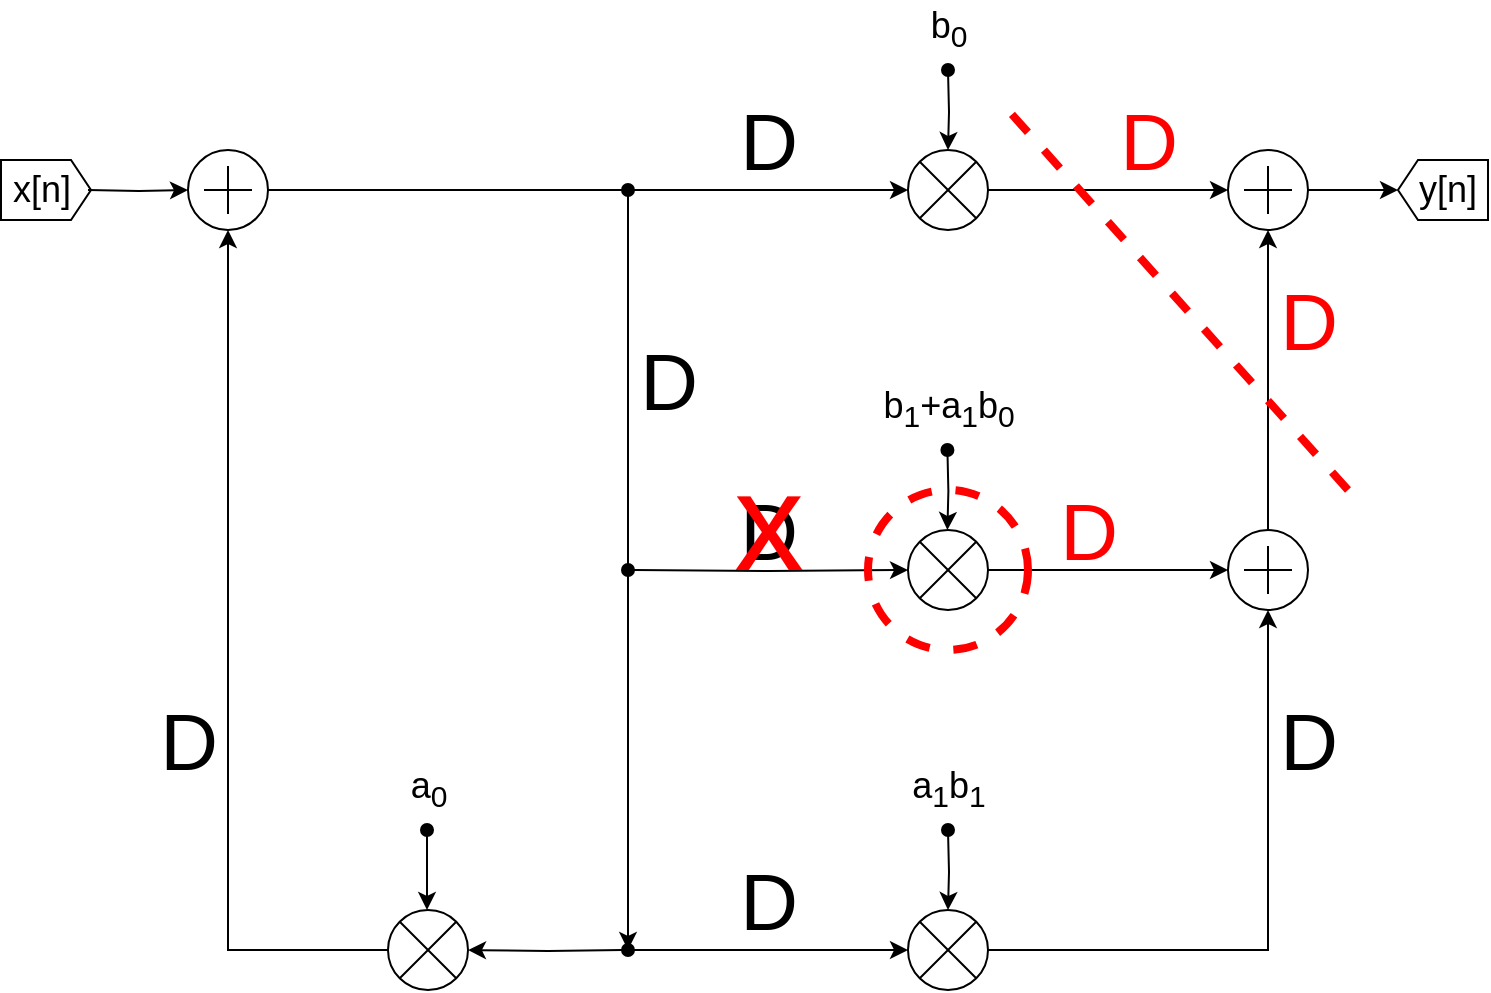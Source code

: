 <mxfile version="13.9.2" type="device"><diagram id="9C9626DIq6xRGf7IBnFi" name="Pagina-1"><mxGraphModel dx="1422" dy="762" grid="1" gridSize="10" guides="1" tooltips="1" connect="1" arrows="1" fold="1" page="1" pageScale="1" pageWidth="827" pageHeight="1169" math="0" shadow="0"><root><mxCell id="0"/><mxCell id="1" parent="0"/><mxCell id="s7MW5YApltstBMUDPWMj-1" style="edgeStyle=orthogonalEdgeStyle;rounded=0;orthogonalLoop=1;jettySize=auto;html=1;entryX=0;entryY=0.5;entryDx=0;entryDy=0;entryPerimeter=0;" parent="1" source="s7MW5YApltstBMUDPWMj-3" target="s7MW5YApltstBMUDPWMj-5" edge="1"><mxGeometry relative="1" as="geometry"/></mxCell><mxCell id="s7MW5YApltstBMUDPWMj-2" style="edgeStyle=orthogonalEdgeStyle;rounded=0;orthogonalLoop=1;jettySize=auto;html=1;startArrow=oval;startFill=1;" parent="1" target="s7MW5YApltstBMUDPWMj-3" edge="1"><mxGeometry relative="1" as="geometry"><mxPoint x="507" y="80" as="sourcePoint"/></mxGeometry></mxCell><mxCell id="s7MW5YApltstBMUDPWMj-3" value="" style="verticalLabelPosition=bottom;shadow=0;dashed=0;align=center;html=1;verticalAlign=top;shape=mxgraph.electrical.abstract.multiplier;" parent="1" vertex="1"><mxGeometry x="487" y="120" width="40" height="40" as="geometry"/></mxCell><mxCell id="s7MW5YApltstBMUDPWMj-4" value="" style="edgeStyle=orthogonalEdgeStyle;rounded=0;orthogonalLoop=1;jettySize=auto;html=1;" parent="1" source="s7MW5YApltstBMUDPWMj-5" edge="1"><mxGeometry relative="1" as="geometry"><mxPoint x="732" y="140" as="targetPoint"/></mxGeometry></mxCell><mxCell id="s7MW5YApltstBMUDPWMj-5" value="" style="verticalLabelPosition=bottom;shadow=0;dashed=0;align=center;html=1;verticalAlign=top;shape=mxgraph.electrical.abstract.summation_point;" parent="1" vertex="1"><mxGeometry x="647" y="120" width="40" height="40" as="geometry"/></mxCell><mxCell id="s7MW5YApltstBMUDPWMj-6" style="edgeStyle=orthogonalEdgeStyle;rounded=0;orthogonalLoop=1;jettySize=auto;html=1;entryX=0;entryY=0.5;entryDx=0;entryDy=0;entryPerimeter=0;" parent="1" source="s7MW5YApltstBMUDPWMj-7" target="s7MW5YApltstBMUDPWMj-3" edge="1"><mxGeometry relative="1" as="geometry"/></mxCell><mxCell id="s7MW5YApltstBMUDPWMj-7" value="" style="verticalLabelPosition=bottom;shadow=0;dashed=0;align=center;html=1;verticalAlign=top;shape=mxgraph.electrical.abstract.summation_point;" parent="1" vertex="1"><mxGeometry x="127" y="120" width="40" height="40" as="geometry"/></mxCell><mxCell id="s7MW5YApltstBMUDPWMj-8" value="" style="edgeStyle=orthogonalEdgeStyle;rounded=0;orthogonalLoop=1;jettySize=auto;html=1;" parent="1" target="s7MW5YApltstBMUDPWMj-7" edge="1"><mxGeometry relative="1" as="geometry"><mxPoint x="77" y="140" as="sourcePoint"/></mxGeometry></mxCell><mxCell id="s7MW5YApltstBMUDPWMj-11" value="" style="edgeStyle=orthogonalEdgeStyle;rounded=0;orthogonalLoop=1;jettySize=auto;html=1;startArrow=oval;startFill=1;entryX=1;entryY=0.5;entryDx=0;entryDy=0;entryPerimeter=0;" parent="1" target="s7MW5YApltstBMUDPWMj-24" edge="1"><mxGeometry relative="1" as="geometry"><mxPoint x="347" y="520" as="sourcePoint"/><mxPoint x="282" y="520" as="targetPoint"/><Array as="points"/></mxGeometry></mxCell><mxCell id="s7MW5YApltstBMUDPWMj-12" value="" style="edgeStyle=orthogonalEdgeStyle;rounded=0;orthogonalLoop=1;jettySize=auto;html=1;entryX=0;entryY=0.5;entryDx=0;entryDy=0;entryPerimeter=0;" parent="1" target="s7MW5YApltstBMUDPWMj-20" edge="1"><mxGeometry relative="1" as="geometry"><mxPoint x="347" y="520" as="sourcePoint"/><mxPoint x="517" y="559.5" as="targetPoint"/><Array as="points"><mxPoint x="397" y="520"/><mxPoint x="397" y="520"/></Array></mxGeometry></mxCell><mxCell id="s7MW5YApltstBMUDPWMj-13" value="&lt;font style=&quot;font-size: 18px&quot;&gt;x[n]&lt;/font&gt;" style="text;html=1;strokeColor=none;fillColor=none;align=center;verticalAlign=middle;whiteSpace=wrap;rounded=0;" parent="1" vertex="1"><mxGeometry x="33.5" y="130" width="40" height="20" as="geometry"/></mxCell><mxCell id="s7MW5YApltstBMUDPWMj-14" value="&lt;font style=&quot;font-size: 18px&quot;&gt;y[n]&lt;/font&gt;" style="text;html=1;strokeColor=none;fillColor=none;align=center;verticalAlign=middle;whiteSpace=wrap;rounded=0;" parent="1" vertex="1"><mxGeometry x="737" y="130" width="40" height="20" as="geometry"/></mxCell><mxCell id="s7MW5YApltstBMUDPWMj-15" value="&lt;font style=&quot;font-size: 18px&quot;&gt;b&lt;sub&gt;0&lt;/sub&gt;&lt;/font&gt;" style="text;html=1;align=center;verticalAlign=middle;resizable=0;points=[];autosize=1;" parent="1" vertex="1"><mxGeometry x="492" y="45" width="30" height="30" as="geometry"/></mxCell><mxCell id="s7MW5YApltstBMUDPWMj-16" value="&lt;span style=&quot;font-size: 18px&quot;&gt;a&lt;sub&gt;1&lt;/sub&gt;b&lt;sub&gt;1&lt;/sub&gt;&lt;/span&gt;" style="text;html=1;align=center;verticalAlign=middle;resizable=0;points=[];autosize=1;" parent="1" vertex="1"><mxGeometry x="482" y="425" width="50" height="30" as="geometry"/></mxCell><mxCell id="s7MW5YApltstBMUDPWMj-17" value="&lt;span style=&quot;font-size: 18px&quot;&gt;a&lt;sub&gt;0&lt;/sub&gt;&lt;/span&gt;" style="text;html=1;align=center;verticalAlign=middle;resizable=0;points=[];autosize=1;" parent="1" vertex="1"><mxGeometry x="232" y="425" width="30" height="30" as="geometry"/></mxCell><mxCell id="s7MW5YApltstBMUDPWMj-18" style="edgeStyle=orthogonalEdgeStyle;rounded=0;orthogonalLoop=1;jettySize=auto;html=1;startArrow=oval;startFill=1;" parent="1" target="s7MW5YApltstBMUDPWMj-20" edge="1"><mxGeometry relative="1" as="geometry"><mxPoint x="507" y="460" as="sourcePoint"/></mxGeometry></mxCell><mxCell id="s7MW5YApltstBMUDPWMj-19" style="edgeStyle=orthogonalEdgeStyle;rounded=0;orthogonalLoop=1;jettySize=auto;html=1;entryX=0.5;entryY=1;entryDx=0;entryDy=0;entryPerimeter=0;startArrow=none;startFill=0;" parent="1" source="s7MW5YApltstBMUDPWMj-20" target="s7MW5YApltstBMUDPWMj-27" edge="1"><mxGeometry relative="1" as="geometry"/></mxCell><mxCell id="s7MW5YApltstBMUDPWMj-20" value="" style="verticalLabelPosition=bottom;shadow=0;dashed=0;align=center;html=1;verticalAlign=top;shape=mxgraph.electrical.abstract.multiplier;" parent="1" vertex="1"><mxGeometry x="487" y="500" width="40" height="40" as="geometry"/></mxCell><mxCell id="s7MW5YApltstBMUDPWMj-21" style="edgeStyle=orthogonalEdgeStyle;rounded=0;orthogonalLoop=1;jettySize=auto;html=1;startArrow=oval;startFill=1;" parent="1" edge="1"><mxGeometry relative="1" as="geometry"><mxPoint x="246.5" y="460" as="sourcePoint"/><mxPoint x="246.5" y="500" as="targetPoint"/><Array as="points"><mxPoint x="246.5" y="480"/><mxPoint x="246.5" y="480"/></Array></mxGeometry></mxCell><mxCell id="s7MW5YApltstBMUDPWMj-22" style="edgeStyle=orthogonalEdgeStyle;rounded=0;orthogonalLoop=1;jettySize=auto;html=1;startArrow=oval;startFill=1;" parent="1" edge="1"><mxGeometry relative="1" as="geometry"><mxPoint x="347" y="520" as="targetPoint"/><mxPoint x="347" y="140" as="sourcePoint"/></mxGeometry></mxCell><mxCell id="s7MW5YApltstBMUDPWMj-23" style="edgeStyle=orthogonalEdgeStyle;rounded=0;orthogonalLoop=1;jettySize=auto;html=1;entryX=0.5;entryY=1;entryDx=0;entryDy=0;entryPerimeter=0;" parent="1" source="s7MW5YApltstBMUDPWMj-24" target="s7MW5YApltstBMUDPWMj-7" edge="1"><mxGeometry relative="1" as="geometry"/></mxCell><mxCell id="s7MW5YApltstBMUDPWMj-24" value="" style="verticalLabelPosition=bottom;shadow=0;dashed=0;align=center;html=1;verticalAlign=top;shape=mxgraph.electrical.abstract.multiplier;" parent="1" vertex="1"><mxGeometry x="227" y="500" width="40" height="40" as="geometry"/></mxCell><mxCell id="s7MW5YApltstBMUDPWMj-25" style="edgeStyle=orthogonalEdgeStyle;rounded=0;orthogonalLoop=1;jettySize=auto;html=1;startArrow=none;startFill=0;" parent="1" source="s7MW5YApltstBMUDPWMj-30" target="s7MW5YApltstBMUDPWMj-27" edge="1"><mxGeometry relative="1" as="geometry"><mxPoint x="327" y="330" as="sourcePoint"/></mxGeometry></mxCell><mxCell id="s7MW5YApltstBMUDPWMj-26" style="edgeStyle=orthogonalEdgeStyle;rounded=0;orthogonalLoop=1;jettySize=auto;html=1;entryX=0.5;entryY=1;entryDx=0;entryDy=0;entryPerimeter=0;startArrow=none;startFill=0;" parent="1" source="s7MW5YApltstBMUDPWMj-27" target="s7MW5YApltstBMUDPWMj-5" edge="1"><mxGeometry relative="1" as="geometry"/></mxCell><mxCell id="s7MW5YApltstBMUDPWMj-27" value="" style="verticalLabelPosition=bottom;shadow=0;dashed=0;align=center;html=1;verticalAlign=top;shape=mxgraph.electrical.abstract.summation_point;" parent="1" vertex="1"><mxGeometry x="647" y="310" width="40" height="40" as="geometry"/></mxCell><mxCell id="s7MW5YApltstBMUDPWMj-28" style="edgeStyle=orthogonalEdgeStyle;rounded=0;orthogonalLoop=1;jettySize=auto;html=1;startArrow=oval;startFill=1;" parent="1" target="s7MW5YApltstBMUDPWMj-30" edge="1"><mxGeometry relative="1" as="geometry"><mxPoint x="667" y="330" as="targetPoint"/><mxPoint x="347" y="330" as="sourcePoint"/></mxGeometry></mxCell><mxCell id="s7MW5YApltstBMUDPWMj-29" value="" style="group;strokeWidth=3;" parent="1" vertex="1" connectable="0"><mxGeometry x="487" y="270" width="80" height="110" as="geometry"/></mxCell><mxCell id="s7MW5YApltstBMUDPWMj-30" value="" style="verticalLabelPosition=bottom;shadow=0;dashed=0;align=center;html=1;verticalAlign=top;shape=mxgraph.electrical.abstract.multiplier;" parent="s7MW5YApltstBMUDPWMj-29" vertex="1"><mxGeometry y="40" width="40" height="40" as="geometry"/></mxCell><mxCell id="s7MW5YApltstBMUDPWMj-31" style="edgeStyle=orthogonalEdgeStyle;rounded=0;orthogonalLoop=1;jettySize=auto;html=1;startArrow=oval;startFill=1;" parent="s7MW5YApltstBMUDPWMj-29" edge="1"><mxGeometry relative="1" as="geometry"><mxPoint x="19.71" as="sourcePoint"/><mxPoint x="19.71" y="40" as="targetPoint"/></mxGeometry></mxCell><mxCell id="s7MW5YApltstBMUDPWMj-40" value="" style="ellipse;whiteSpace=wrap;html=1;aspect=fixed;fillColor=none;dashed=1;strokeColor=#FF0000;strokeWidth=4;" parent="s7MW5YApltstBMUDPWMj-29" vertex="1"><mxGeometry x="-20" y="20" width="80" height="80" as="geometry"/></mxCell><mxCell id="s7MW5YApltstBMUDPWMj-32" value="&lt;font style=&quot;font-size: 18px&quot;&gt;b&lt;sub&gt;1&lt;/sub&gt;+a&lt;sub&gt;1&lt;/sub&gt;b&lt;sub&gt;0&lt;/sub&gt;&lt;/font&gt;" style="text;html=1;align=center;verticalAlign=middle;resizable=0;points=[];autosize=1;" parent="1" vertex="1"><mxGeometry x="467" y="235" width="80" height="30" as="geometry"/></mxCell><mxCell id="s7MW5YApltstBMUDPWMj-33" value="&lt;font style=&quot;font-size: 40px&quot;&gt;D&lt;/font&gt;" style="text;html=1;align=center;verticalAlign=middle;resizable=0;points=[];autosize=1;" parent="1" vertex="1"><mxGeometry x="347" y="220" width="40" height="30" as="geometry"/></mxCell><mxCell id="s7MW5YApltstBMUDPWMj-34" value="" style="endArrow=none;dashed=1;html=1;strokeWidth=4;fontColor=#FF0000;strokeColor=#FF0000;" parent="1" edge="1"><mxGeometry width="50" height="50" relative="1" as="geometry"><mxPoint x="707" y="290" as="sourcePoint"/><mxPoint x="537" y="100" as="targetPoint"/></mxGeometry></mxCell><mxCell id="s7MW5YApltstBMUDPWMj-35" value="&lt;font style=&quot;font-size: 40px&quot;&gt;D&lt;/font&gt;" style="text;html=1;align=center;verticalAlign=middle;resizable=0;points=[];autosize=1;fontColor=#FF0000;" parent="1" vertex="1"><mxGeometry x="667" y="190" width="40" height="30" as="geometry"/></mxCell><mxCell id="s7MW5YApltstBMUDPWMj-36" value="&lt;font style=&quot;font-size: 40px&quot;&gt;D&lt;/font&gt;" style="text;html=1;align=center;verticalAlign=middle;resizable=0;points=[];autosize=1;fontColor=#FF0000;" parent="1" vertex="1"><mxGeometry x="587" y="100" width="40" height="30" as="geometry"/></mxCell><mxCell id="s7MW5YApltstBMUDPWMj-37" value="&lt;font style=&quot;font-size: 40px&quot;&gt;D&lt;/font&gt;" style="text;html=1;align=center;verticalAlign=middle;resizable=0;points=[];autosize=1;" parent="1" vertex="1"><mxGeometry x="107" y="400" width="40" height="30" as="geometry"/></mxCell><mxCell id="s7MW5YApltstBMUDPWMj-38" value="&lt;font style=&quot;font-size: 40px&quot;&gt;D&lt;/font&gt;" style="text;html=1;align=center;verticalAlign=middle;resizable=0;points=[];autosize=1;fontColor=#FF0000;" parent="1" vertex="1"><mxGeometry x="557" y="295" width="40" height="30" as="geometry"/></mxCell><mxCell id="s7MW5YApltstBMUDPWMj-39" value="&lt;font style=&quot;font-size: 40px&quot;&gt;D&lt;/font&gt;" style="text;html=1;align=center;verticalAlign=middle;resizable=0;points=[];autosize=1;" parent="1" vertex="1"><mxGeometry x="667" y="400" width="40" height="30" as="geometry"/></mxCell><mxCell id="s7MW5YApltstBMUDPWMj-41" value="&lt;font style=&quot;font-size: 40px&quot;&gt;D&lt;/font&gt;" style="text;html=1;align=center;verticalAlign=middle;resizable=0;points=[];autosize=1;" parent="1" vertex="1"><mxGeometry x="397" y="100" width="40" height="30" as="geometry"/></mxCell><mxCell id="s7MW5YApltstBMUDPWMj-42" value="&lt;font style=&quot;font-size: 40px&quot;&gt;D&lt;/font&gt;" style="text;html=1;align=center;verticalAlign=middle;resizable=0;points=[];autosize=1;" parent="1" vertex="1"><mxGeometry x="397" y="295" width="40" height="30" as="geometry"/></mxCell><mxCell id="s7MW5YApltstBMUDPWMj-43" value="&lt;font style=&quot;font-size: 40px&quot;&gt;D&lt;/font&gt;" style="text;html=1;align=center;verticalAlign=middle;resizable=0;points=[];autosize=1;" parent="1" vertex="1"><mxGeometry x="397" y="480" width="40" height="30" as="geometry"/></mxCell><mxCell id="s7MW5YApltstBMUDPWMj-44" value="&lt;font color=&quot;#ff0000&quot; style=&quot;font-size: 70px;&quot;&gt;x&lt;/font&gt;" style="text;html=1;align=center;verticalAlign=middle;resizable=0;points=[];autosize=1;fontSize=70;" parent="1" vertex="1"><mxGeometry x="392" y="260" width="50" height="90" as="geometry"/></mxCell><mxCell id="dIYuxzhYR1wOkFtdw8_n-1" value="" style="shape=mxgraph.arrows2.arrow;verticalLabelPosition=bottom;shadow=0;dashed=0;align=center;html=1;verticalAlign=top;strokeWidth=1;dy=0;dx=10;notch=0;fillColor=none;" vertex="1" parent="1"><mxGeometry x="33.5" y="125" width="45" height="30" as="geometry"/></mxCell><mxCell id="dIYuxzhYR1wOkFtdw8_n-2" value="" style="shape=mxgraph.arrows2.arrow;verticalLabelPosition=bottom;shadow=0;dashed=0;align=center;html=1;verticalAlign=top;strokeWidth=1;dy=0;dx=10;notch=0;rotation=-180;fillColor=none;" vertex="1" parent="1"><mxGeometry x="732" y="125" width="45" height="30" as="geometry"/></mxCell></root></mxGraphModel></diagram></mxfile>